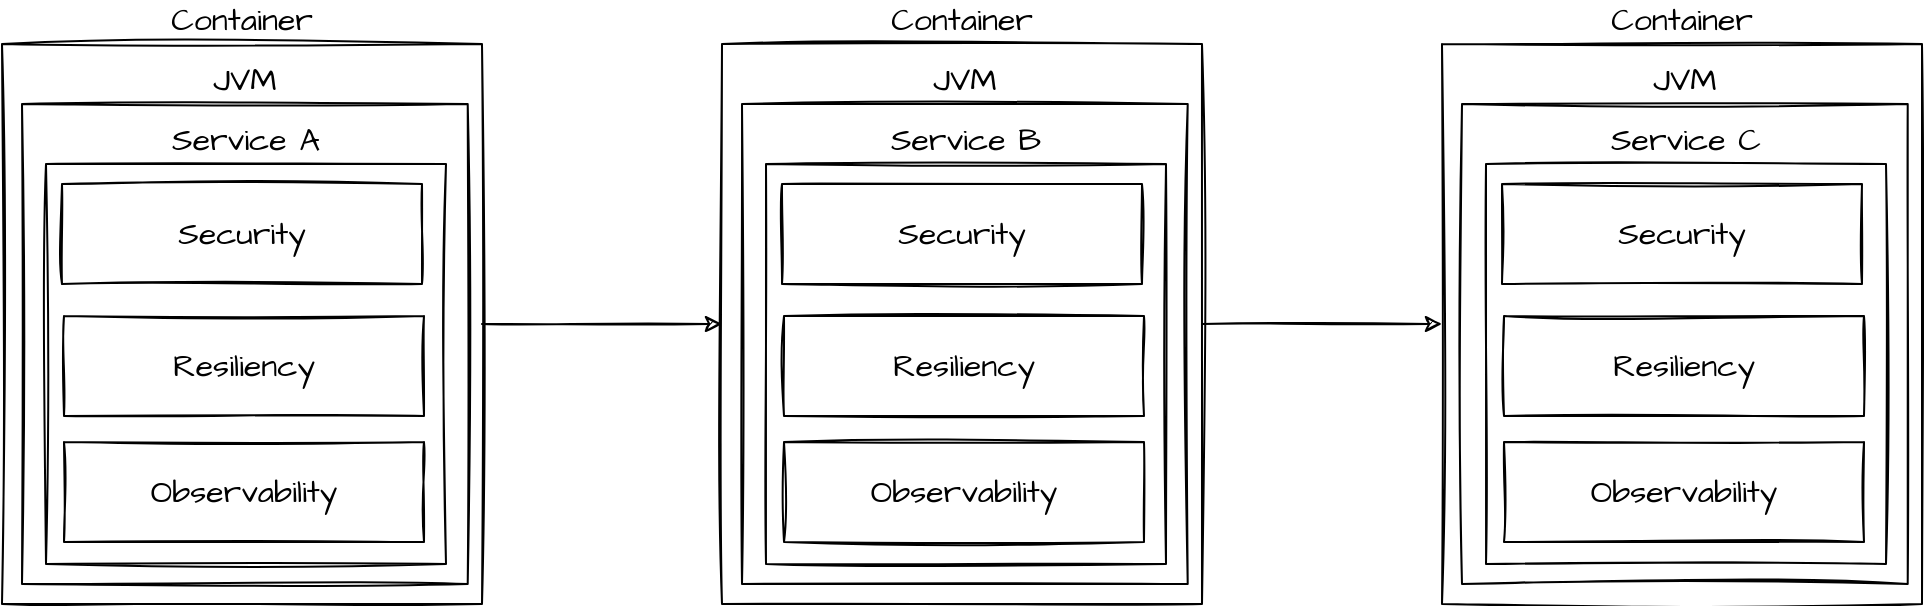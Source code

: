 <mxfile version="20.3.0" type="device"><diagram id="lBwfO4j5Kt74d1ZFB-vy" name="Seite-1"><mxGraphModel dx="1298" dy="892" grid="1" gridSize="10" guides="1" tooltips="1" connect="1" arrows="1" fold="1" page="1" pageScale="1" pageWidth="1169" pageHeight="827" math="0" shadow="0"><root><mxCell id="0"/><mxCell id="1" parent="0"/><mxCell id="_v-SQJCHJ9hwI5jFGEmp-1" value="&lt;font style=&quot;font-size: 16px;&quot; data-font-src=&quot;https://fonts.googleapis.com/css?family=Architects+Daughter&quot; face=&quot;Architects Daughter&quot;&gt;Container&lt;/font&gt;" style="rounded=0;whiteSpace=wrap;html=1;sketch=1;strokeColor=default;fontFamily=Helvetica;fontSize=12;fontColor=default;fillColor=default;labelPosition=center;verticalLabelPosition=top;align=center;verticalAlign=bottom;" vertex="1" parent="1"><mxGeometry x="80" y="80" width="240" height="280" as="geometry"/></mxCell><mxCell id="_v-SQJCHJ9hwI5jFGEmp-4" value="&lt;font style=&quot;font-size: 16px;&quot; data-font-src=&quot;https://fonts.googleapis.com/css?family=Architects+Daughter&quot; face=&quot;Architects Daughter&quot;&gt;JVM&lt;/font&gt;" style="rounded=0;whiteSpace=wrap;html=1;sketch=1;strokeColor=default;fontFamily=Helvetica;fontSize=12;fontColor=default;fillColor=default;labelPosition=center;verticalLabelPosition=top;align=center;verticalAlign=bottom;" vertex="1" parent="1"><mxGeometry x="90" y="110" width="222.86" height="240" as="geometry"/></mxCell><mxCell id="_v-SQJCHJ9hwI5jFGEmp-5" value="&lt;font style=&quot;font-size: 16px;&quot; data-font-src=&quot;https://fonts.googleapis.com/css?family=Architects+Daughter&quot; face=&quot;Architects Daughter&quot;&gt;Service A&lt;/font&gt;" style="rounded=0;whiteSpace=wrap;html=1;sketch=1;strokeColor=default;fontFamily=Helvetica;fontSize=12;fontColor=default;fillColor=default;labelPosition=center;verticalLabelPosition=top;align=center;verticalAlign=bottom;" vertex="1" parent="1"><mxGeometry x="102" y="140" width="200" height="200" as="geometry"/></mxCell><mxCell id="_v-SQJCHJ9hwI5jFGEmp-6" value="Security" style="rounded=0;whiteSpace=wrap;html=1;sketch=1;strokeColor=default;fontFamily=Architects Daughter;fontSource=https%3A%2F%2Ffonts.googleapis.com%2Fcss%3Ffamily%3DArchitects%2BDaughter;fontSize=16;fontColor=default;fillColor=default;" vertex="1" parent="1"><mxGeometry x="110" y="150" width="180" height="50" as="geometry"/></mxCell><mxCell id="_v-SQJCHJ9hwI5jFGEmp-7" value="Resiliency" style="rounded=0;whiteSpace=wrap;html=1;sketch=1;strokeColor=default;fontFamily=Architects Daughter;fontSource=https%3A%2F%2Ffonts.googleapis.com%2Fcss%3Ffamily%3DArchitects%2BDaughter;fontSize=16;fontColor=default;fillColor=default;" vertex="1" parent="1"><mxGeometry x="111" y="216" width="180" height="50" as="geometry"/></mxCell><mxCell id="_v-SQJCHJ9hwI5jFGEmp-8" value="Observability" style="rounded=0;whiteSpace=wrap;html=1;sketch=1;strokeColor=default;fontFamily=Architects Daughter;fontSource=https%3A%2F%2Ffonts.googleapis.com%2Fcss%3Ffamily%3DArchitects%2BDaughter;fontSize=16;fontColor=default;fillColor=default;" vertex="1" parent="1"><mxGeometry x="111" y="279" width="180" height="50" as="geometry"/></mxCell><mxCell id="_v-SQJCHJ9hwI5jFGEmp-9" value="&lt;font style=&quot;font-size: 16px;&quot; data-font-src=&quot;https://fonts.googleapis.com/css?family=Architects+Daughter&quot; face=&quot;Architects Daughter&quot;&gt;Container&lt;/font&gt;" style="rounded=0;whiteSpace=wrap;html=1;sketch=1;strokeColor=default;fontFamily=Helvetica;fontSize=12;fontColor=default;fillColor=default;labelPosition=center;verticalLabelPosition=top;align=center;verticalAlign=bottom;" vertex="1" parent="1"><mxGeometry x="440" y="80" width="240" height="280" as="geometry"/></mxCell><mxCell id="_v-SQJCHJ9hwI5jFGEmp-10" value="&lt;font style=&quot;font-size: 16px;&quot; data-font-src=&quot;https://fonts.googleapis.com/css?family=Architects+Daughter&quot; face=&quot;Architects Daughter&quot;&gt;JVM&lt;/font&gt;" style="rounded=0;whiteSpace=wrap;html=1;sketch=1;strokeColor=default;fontFamily=Helvetica;fontSize=12;fontColor=default;fillColor=default;labelPosition=center;verticalLabelPosition=top;align=center;verticalAlign=bottom;" vertex="1" parent="1"><mxGeometry x="450" y="110" width="222.86" height="240" as="geometry"/></mxCell><mxCell id="_v-SQJCHJ9hwI5jFGEmp-11" value="&lt;font style=&quot;font-size: 16px;&quot; data-font-src=&quot;https://fonts.googleapis.com/css?family=Architects+Daughter&quot; face=&quot;Architects Daughter&quot;&gt;Service B&lt;/font&gt;" style="rounded=0;whiteSpace=wrap;html=1;sketch=1;strokeColor=default;fontFamily=Helvetica;fontSize=12;fontColor=default;fillColor=default;labelPosition=center;verticalLabelPosition=top;align=center;verticalAlign=bottom;" vertex="1" parent="1"><mxGeometry x="462" y="140" width="200" height="200" as="geometry"/></mxCell><mxCell id="_v-SQJCHJ9hwI5jFGEmp-12" value="Security" style="rounded=0;whiteSpace=wrap;html=1;sketch=1;strokeColor=default;fontFamily=Architects Daughter;fontSource=https%3A%2F%2Ffonts.googleapis.com%2Fcss%3Ffamily%3DArchitects%2BDaughter;fontSize=16;fontColor=default;fillColor=default;" vertex="1" parent="1"><mxGeometry x="470" y="150" width="180" height="50" as="geometry"/></mxCell><mxCell id="_v-SQJCHJ9hwI5jFGEmp-13" value="Resiliency" style="rounded=0;whiteSpace=wrap;html=1;sketch=1;strokeColor=default;fontFamily=Architects Daughter;fontSource=https%3A%2F%2Ffonts.googleapis.com%2Fcss%3Ffamily%3DArchitects%2BDaughter;fontSize=16;fontColor=default;fillColor=default;" vertex="1" parent="1"><mxGeometry x="471" y="216" width="180" height="50" as="geometry"/></mxCell><mxCell id="_v-SQJCHJ9hwI5jFGEmp-14" value="Observability" style="rounded=0;whiteSpace=wrap;html=1;sketch=1;strokeColor=default;fontFamily=Architects Daughter;fontSource=https%3A%2F%2Ffonts.googleapis.com%2Fcss%3Ffamily%3DArchitects%2BDaughter;fontSize=16;fontColor=default;fillColor=default;" vertex="1" parent="1"><mxGeometry x="471" y="279" width="180" height="50" as="geometry"/></mxCell><mxCell id="_v-SQJCHJ9hwI5jFGEmp-15" value="&lt;font style=&quot;font-size: 16px;&quot; data-font-src=&quot;https://fonts.googleapis.com/css?family=Architects+Daughter&quot; face=&quot;Architects Daughter&quot;&gt;Container&lt;/font&gt;" style="rounded=0;whiteSpace=wrap;html=1;sketch=1;strokeColor=default;fontFamily=Helvetica;fontSize=12;fontColor=default;fillColor=default;labelPosition=center;verticalLabelPosition=top;align=center;verticalAlign=bottom;" vertex="1" parent="1"><mxGeometry x="800" y="80" width="240" height="280" as="geometry"/></mxCell><mxCell id="_v-SQJCHJ9hwI5jFGEmp-16" value="&lt;font style=&quot;font-size: 16px;&quot; data-font-src=&quot;https://fonts.googleapis.com/css?family=Architects+Daughter&quot; face=&quot;Architects Daughter&quot;&gt;JVM&lt;/font&gt;" style="rounded=0;whiteSpace=wrap;html=1;sketch=1;strokeColor=default;fontFamily=Helvetica;fontSize=12;fontColor=default;fillColor=default;labelPosition=center;verticalLabelPosition=top;align=center;verticalAlign=bottom;" vertex="1" parent="1"><mxGeometry x="810" y="110" width="222.86" height="240" as="geometry"/></mxCell><mxCell id="_v-SQJCHJ9hwI5jFGEmp-17" value="&lt;font style=&quot;font-size: 16px;&quot; data-font-src=&quot;https://fonts.googleapis.com/css?family=Architects+Daughter&quot; face=&quot;Architects Daughter&quot;&gt;Service C&lt;/font&gt;" style="rounded=0;whiteSpace=wrap;html=1;sketch=1;strokeColor=default;fontFamily=Helvetica;fontSize=12;fontColor=default;fillColor=default;labelPosition=center;verticalLabelPosition=top;align=center;verticalAlign=bottom;" vertex="1" parent="1"><mxGeometry x="822" y="140" width="200" height="200" as="geometry"/></mxCell><mxCell id="_v-SQJCHJ9hwI5jFGEmp-18" value="Security" style="rounded=0;whiteSpace=wrap;html=1;sketch=1;strokeColor=default;fontFamily=Architects Daughter;fontSource=https%3A%2F%2Ffonts.googleapis.com%2Fcss%3Ffamily%3DArchitects%2BDaughter;fontSize=16;fontColor=default;fillColor=default;" vertex="1" parent="1"><mxGeometry x="830" y="150" width="180" height="50" as="geometry"/></mxCell><mxCell id="_v-SQJCHJ9hwI5jFGEmp-19" value="Resiliency" style="rounded=0;whiteSpace=wrap;html=1;sketch=1;strokeColor=default;fontFamily=Architects Daughter;fontSource=https%3A%2F%2Ffonts.googleapis.com%2Fcss%3Ffamily%3DArchitects%2BDaughter;fontSize=16;fontColor=default;fillColor=default;" vertex="1" parent="1"><mxGeometry x="831" y="216" width="180" height="50" as="geometry"/></mxCell><mxCell id="_v-SQJCHJ9hwI5jFGEmp-20" value="Observability" style="rounded=0;whiteSpace=wrap;html=1;sketch=1;strokeColor=default;fontFamily=Architects Daughter;fontSource=https%3A%2F%2Ffonts.googleapis.com%2Fcss%3Ffamily%3DArchitects%2BDaughter;fontSize=16;fontColor=default;fillColor=default;" vertex="1" parent="1"><mxGeometry x="831" y="279" width="180" height="50" as="geometry"/></mxCell><mxCell id="_v-SQJCHJ9hwI5jFGEmp-21" value="" style="endArrow=classic;html=1;rounded=0;labelBackgroundColor=default;sketch=1;strokeColor=default;fontFamily=Architects Daughter;fontSource=https%3A%2F%2Ffonts.googleapis.com%2Fcss%3Ffamily%3DArchitects%2BDaughter;fontSize=16;fontColor=default;shape=connector;exitX=1;exitY=0.5;exitDx=0;exitDy=0;entryX=0;entryY=0.5;entryDx=0;entryDy=0;" edge="1" parent="1" source="_v-SQJCHJ9hwI5jFGEmp-1" target="_v-SQJCHJ9hwI5jFGEmp-9"><mxGeometry width="50" height="50" relative="1" as="geometry"><mxPoint x="560" y="30" as="sourcePoint"/><mxPoint x="610" y="-20" as="targetPoint"/></mxGeometry></mxCell><mxCell id="_v-SQJCHJ9hwI5jFGEmp-28" value="" style="endArrow=classic;html=1;rounded=0;labelBackgroundColor=default;sketch=1;strokeColor=default;fontFamily=Architects Daughter;fontSource=https%3A%2F%2Ffonts.googleapis.com%2Fcss%3Ffamily%3DArchitects%2BDaughter;fontSize=16;fontColor=default;shape=connector;entryX=0;entryY=0.5;entryDx=0;entryDy=0;" edge="1" parent="1" target="_v-SQJCHJ9hwI5jFGEmp-15"><mxGeometry width="50" height="50" relative="1" as="geometry"><mxPoint x="680" y="220" as="sourcePoint"/><mxPoint x="800" y="219" as="targetPoint"/></mxGeometry></mxCell></root></mxGraphModel></diagram></mxfile>